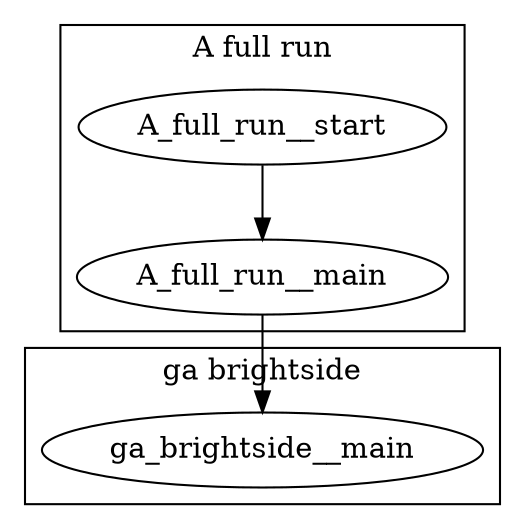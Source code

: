 digraph {

    subgraph cluster_A_full_run {
        label="A full run";
        A_full_run__start -> A_full_run__main;
    }

    subgraph cluster_ga_brightside {
        label="ga brightside";
        A_full_run__main -> ga_brightside__main;
    }

}